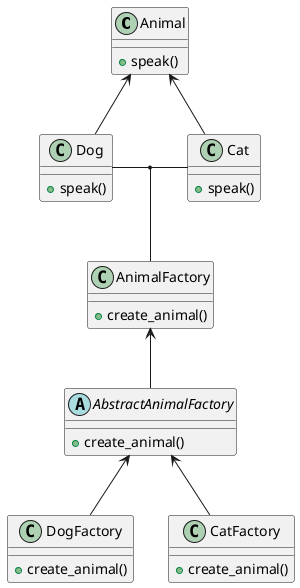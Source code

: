 @startuml
'https://plantuml.com/class-diagram

class Animal{
+speak()
}

class Dog{
+speak()
}

class Cat{
+speak()
}

class AnimalFactory{
+create_animal()
}

abstract class AbstractAnimalFactory{
+create_animal()
}

class DogFactory{
+ create_animal()
}

class CatFactory{
+ create_animal()
}

Dog-Cat
Animal<-- Dog
Animal<--Cat
(Dog,Cat)-AnimalFactory
AnimalFactory<--AbstractAnimalFactory
AbstractAnimalFactory<-- DogFactory
AbstractAnimalFactory<-- CatFactory
@enduml

